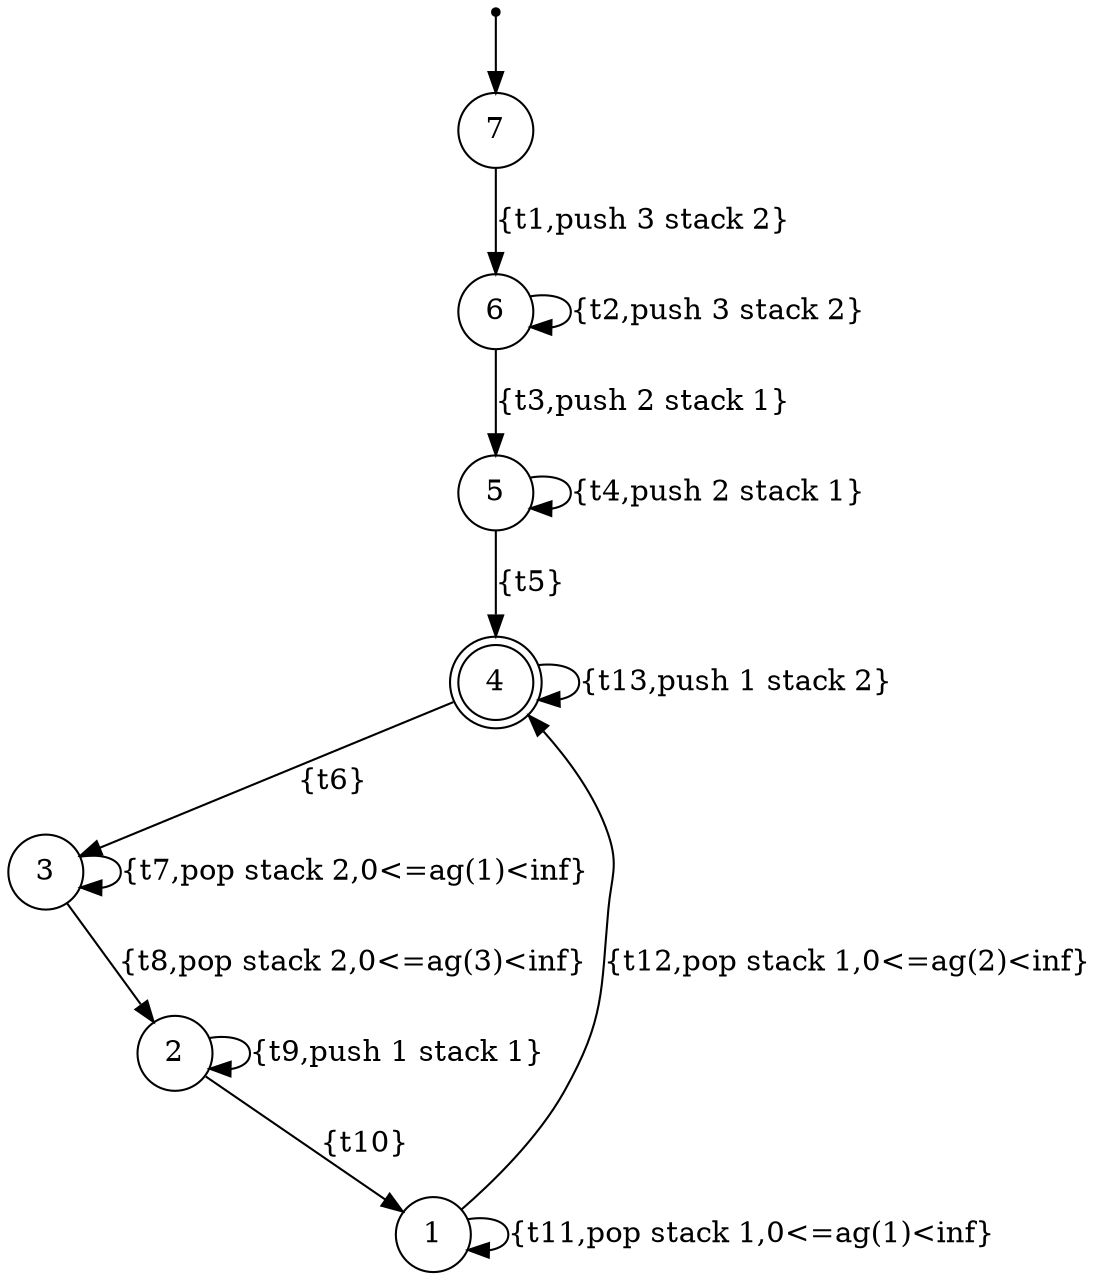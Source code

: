 digraph finite_state_machine {
	node [shape = point ]; qi0;
	node [shape = doublecircle];4;
	node [shape=circle];
	qi0 -> 7;
	1 -> 1 [ label = "{t11,pop stack 1,0<=ag(1)<inf}" ];
	2 -> 2 [ label = "{t9,push 1 stack 1}" ];
	3 -> 3 [ label = "{t7,pop stack 2,0<=ag(1)<inf}" ];
	1 -> 4 [ label = "{t12,pop stack 1,0<=ag(2)<inf}" ];
	2 -> 1 [ label = "{t10}" ];
	3 -> 2 [ label = "{t8,pop stack 2,0<=ag(3)<inf}" ];
	4 -> 3 [ label = "{t6}" ];
	4 -> 4 [ label = "{t13,push 1 stack 2}" ];
	5 -> 4 [ label = "{t5}" ];
	5 -> 5 [ label = "{t4,push 2 stack 1}" ];
	6 -> 6 [ label = "{t2,push 3 stack 2}" ];
	6 -> 5 [ label = "{t3,push 2 stack 1}" ];
	7 -> 6 [ label = "{t1,push 3 stack 2}" ];
}